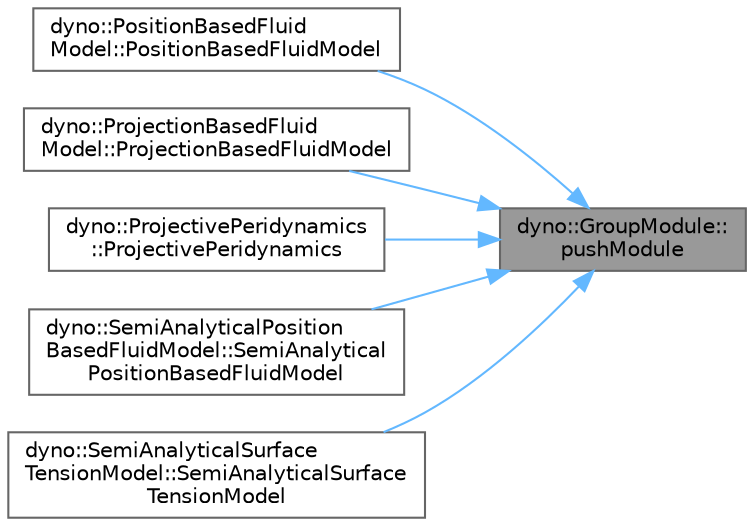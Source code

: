 digraph "dyno::GroupModule::pushModule"
{
 // LATEX_PDF_SIZE
  bgcolor="transparent";
  edge [fontname=Helvetica,fontsize=10,labelfontname=Helvetica,labelfontsize=10];
  node [fontname=Helvetica,fontsize=10,shape=box,height=0.2,width=0.4];
  rankdir="RL";
  Node1 [id="Node000001",label="dyno::GroupModule::\lpushModule",height=0.2,width=0.4,color="gray40", fillcolor="grey60", style="filled", fontcolor="black",tooltip=" "];
  Node1 -> Node2 [id="edge1_Node000001_Node000002",dir="back",color="steelblue1",style="solid",tooltip=" "];
  Node2 [id="Node000002",label="dyno::PositionBasedFluid\lModel::PositionBasedFluidModel",height=0.2,width=0.4,color="grey40", fillcolor="white", style="filled",URL="$classdyno_1_1_position_based_fluid_model.html#a3b5d78d0650d536e484b1bf1ef3ebd40",tooltip=" "];
  Node1 -> Node3 [id="edge2_Node000001_Node000003",dir="back",color="steelblue1",style="solid",tooltip=" "];
  Node3 [id="Node000003",label="dyno::ProjectionBasedFluid\lModel::ProjectionBasedFluidModel",height=0.2,width=0.4,color="grey40", fillcolor="white", style="filled",URL="$classdyno_1_1_projection_based_fluid_model.html#a6550f377470f073d1db210915f3c770e",tooltip=" "];
  Node1 -> Node4 [id="edge3_Node000001_Node000004",dir="back",color="steelblue1",style="solid",tooltip=" "];
  Node4 [id="Node000004",label="dyno::ProjectivePeridynamics\l::ProjectivePeridynamics",height=0.2,width=0.4,color="grey40", fillcolor="white", style="filled",URL="$classdyno_1_1_projective_peridynamics.html#a73705bea590cc19ee5e082f6421cbe93",tooltip=" "];
  Node1 -> Node5 [id="edge4_Node000001_Node000005",dir="back",color="steelblue1",style="solid",tooltip=" "];
  Node5 [id="Node000005",label="dyno::SemiAnalyticalPosition\lBasedFluidModel::SemiAnalytical\lPositionBasedFluidModel",height=0.2,width=0.4,color="grey40", fillcolor="white", style="filled",URL="$classdyno_1_1_semi_analytical_position_based_fluid_model.html#a63fda48e9f9ae91f910e21eb9d255c70",tooltip=" "];
  Node1 -> Node6 [id="edge5_Node000001_Node000006",dir="back",color="steelblue1",style="solid",tooltip=" "];
  Node6 [id="Node000006",label="dyno::SemiAnalyticalSurface\lTensionModel::SemiAnalyticalSurface\lTensionModel",height=0.2,width=0.4,color="grey40", fillcolor="white", style="filled",URL="$classdyno_1_1_semi_analytical_surface_tension_model.html#a6b085c6e5b7cc9c1538a987b6cbd4b6c",tooltip=" "];
}
